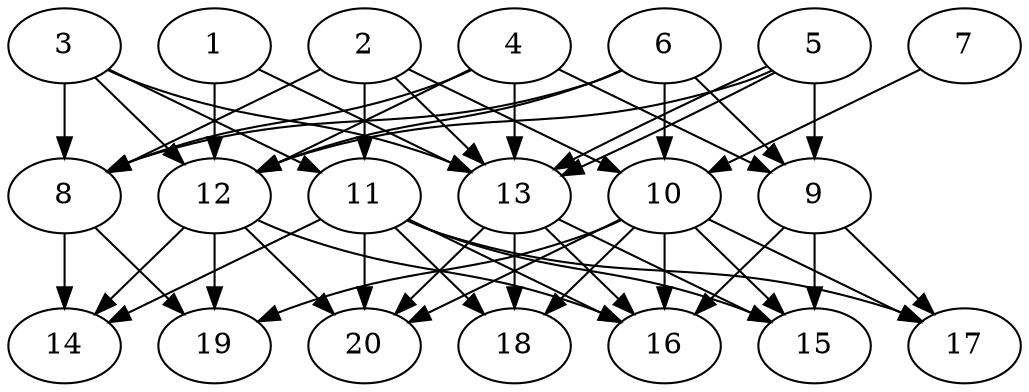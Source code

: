 // DAG automatically generated by daggen at Tue Jul 23 14:34:09 2019
// ./daggen --dot -n 20 --ccr 0.5 --fat 0.7 --regular 0.5 --density 0.8 --mindata 5242880 --maxdata 52428800 
digraph G {
  1 [size="63858688", alpha="0.05", expect_size="31929344"] 
  1 -> 12 [size ="31929344"]
  1 -> 13 [size ="31929344"]
  2 [size="38004736", alpha="0.16", expect_size="19002368"] 
  2 -> 8 [size ="19002368"]
  2 -> 10 [size ="19002368"]
  2 -> 11 [size ="19002368"]
  2 -> 13 [size ="19002368"]
  3 [size="30320640", alpha="0.06", expect_size="15160320"] 
  3 -> 8 [size ="15160320"]
  3 -> 11 [size ="15160320"]
  3 -> 12 [size ="15160320"]
  3 -> 13 [size ="15160320"]
  4 [size="74704896", alpha="0.01", expect_size="37352448"] 
  4 -> 8 [size ="37352448"]
  4 -> 9 [size ="37352448"]
  4 -> 12 [size ="37352448"]
  4 -> 13 [size ="37352448"]
  5 [size="51343360", alpha="0.01", expect_size="25671680"] 
  5 -> 9 [size ="25671680"]
  5 -> 12 [size ="25671680"]
  5 -> 13 [size ="25671680"]
  5 -> 13 [size ="25671680"]
  6 [size="42608640", alpha="0.09", expect_size="21304320"] 
  6 -> 8 [size ="21304320"]
  6 -> 9 [size ="21304320"]
  6 -> 10 [size ="21304320"]
  6 -> 12 [size ="21304320"]
  7 [size="28411904", alpha="0.19", expect_size="14205952"] 
  7 -> 10 [size ="14205952"]
  8 [size="72622080", alpha="0.06", expect_size="36311040"] 
  8 -> 14 [size ="36311040"]
  8 -> 19 [size ="36311040"]
  9 [size="26361856", alpha="0.02", expect_size="13180928"] 
  9 -> 15 [size ="13180928"]
  9 -> 16 [size ="13180928"]
  9 -> 17 [size ="13180928"]
  10 [size="65918976", alpha="0.07", expect_size="32959488"] 
  10 -> 15 [size ="32959488"]
  10 -> 16 [size ="32959488"]
  10 -> 17 [size ="32959488"]
  10 -> 18 [size ="32959488"]
  10 -> 19 [size ="32959488"]
  10 -> 20 [size ="32959488"]
  11 [size="33282048", alpha="0.20", expect_size="16641024"] 
  11 -> 14 [size ="16641024"]
  11 -> 15 [size ="16641024"]
  11 -> 16 [size ="16641024"]
  11 -> 17 [size ="16641024"]
  11 -> 18 [size ="16641024"]
  11 -> 20 [size ="16641024"]
  12 [size="55934976", alpha="0.15", expect_size="27967488"] 
  12 -> 14 [size ="27967488"]
  12 -> 16 [size ="27967488"]
  12 -> 19 [size ="27967488"]
  12 -> 20 [size ="27967488"]
  13 [size="38512640", alpha="0.17", expect_size="19256320"] 
  13 -> 15 [size ="19256320"]
  13 -> 16 [size ="19256320"]
  13 -> 18 [size ="19256320"]
  13 -> 20 [size ="19256320"]
  14 [size="65900544", alpha="0.03", expect_size="32950272"] 
  15 [size="71417856", alpha="0.18", expect_size="35708928"] 
  16 [size="74520576", alpha="0.10", expect_size="37260288"] 
  17 [size="24821760", alpha="0.17", expect_size="12410880"] 
  18 [size="17819648", alpha="0.07", expect_size="8909824"] 
  19 [size="44656640", alpha="0.02", expect_size="22328320"] 
  20 [size="54822912", alpha="0.07", expect_size="27411456"] 
}
